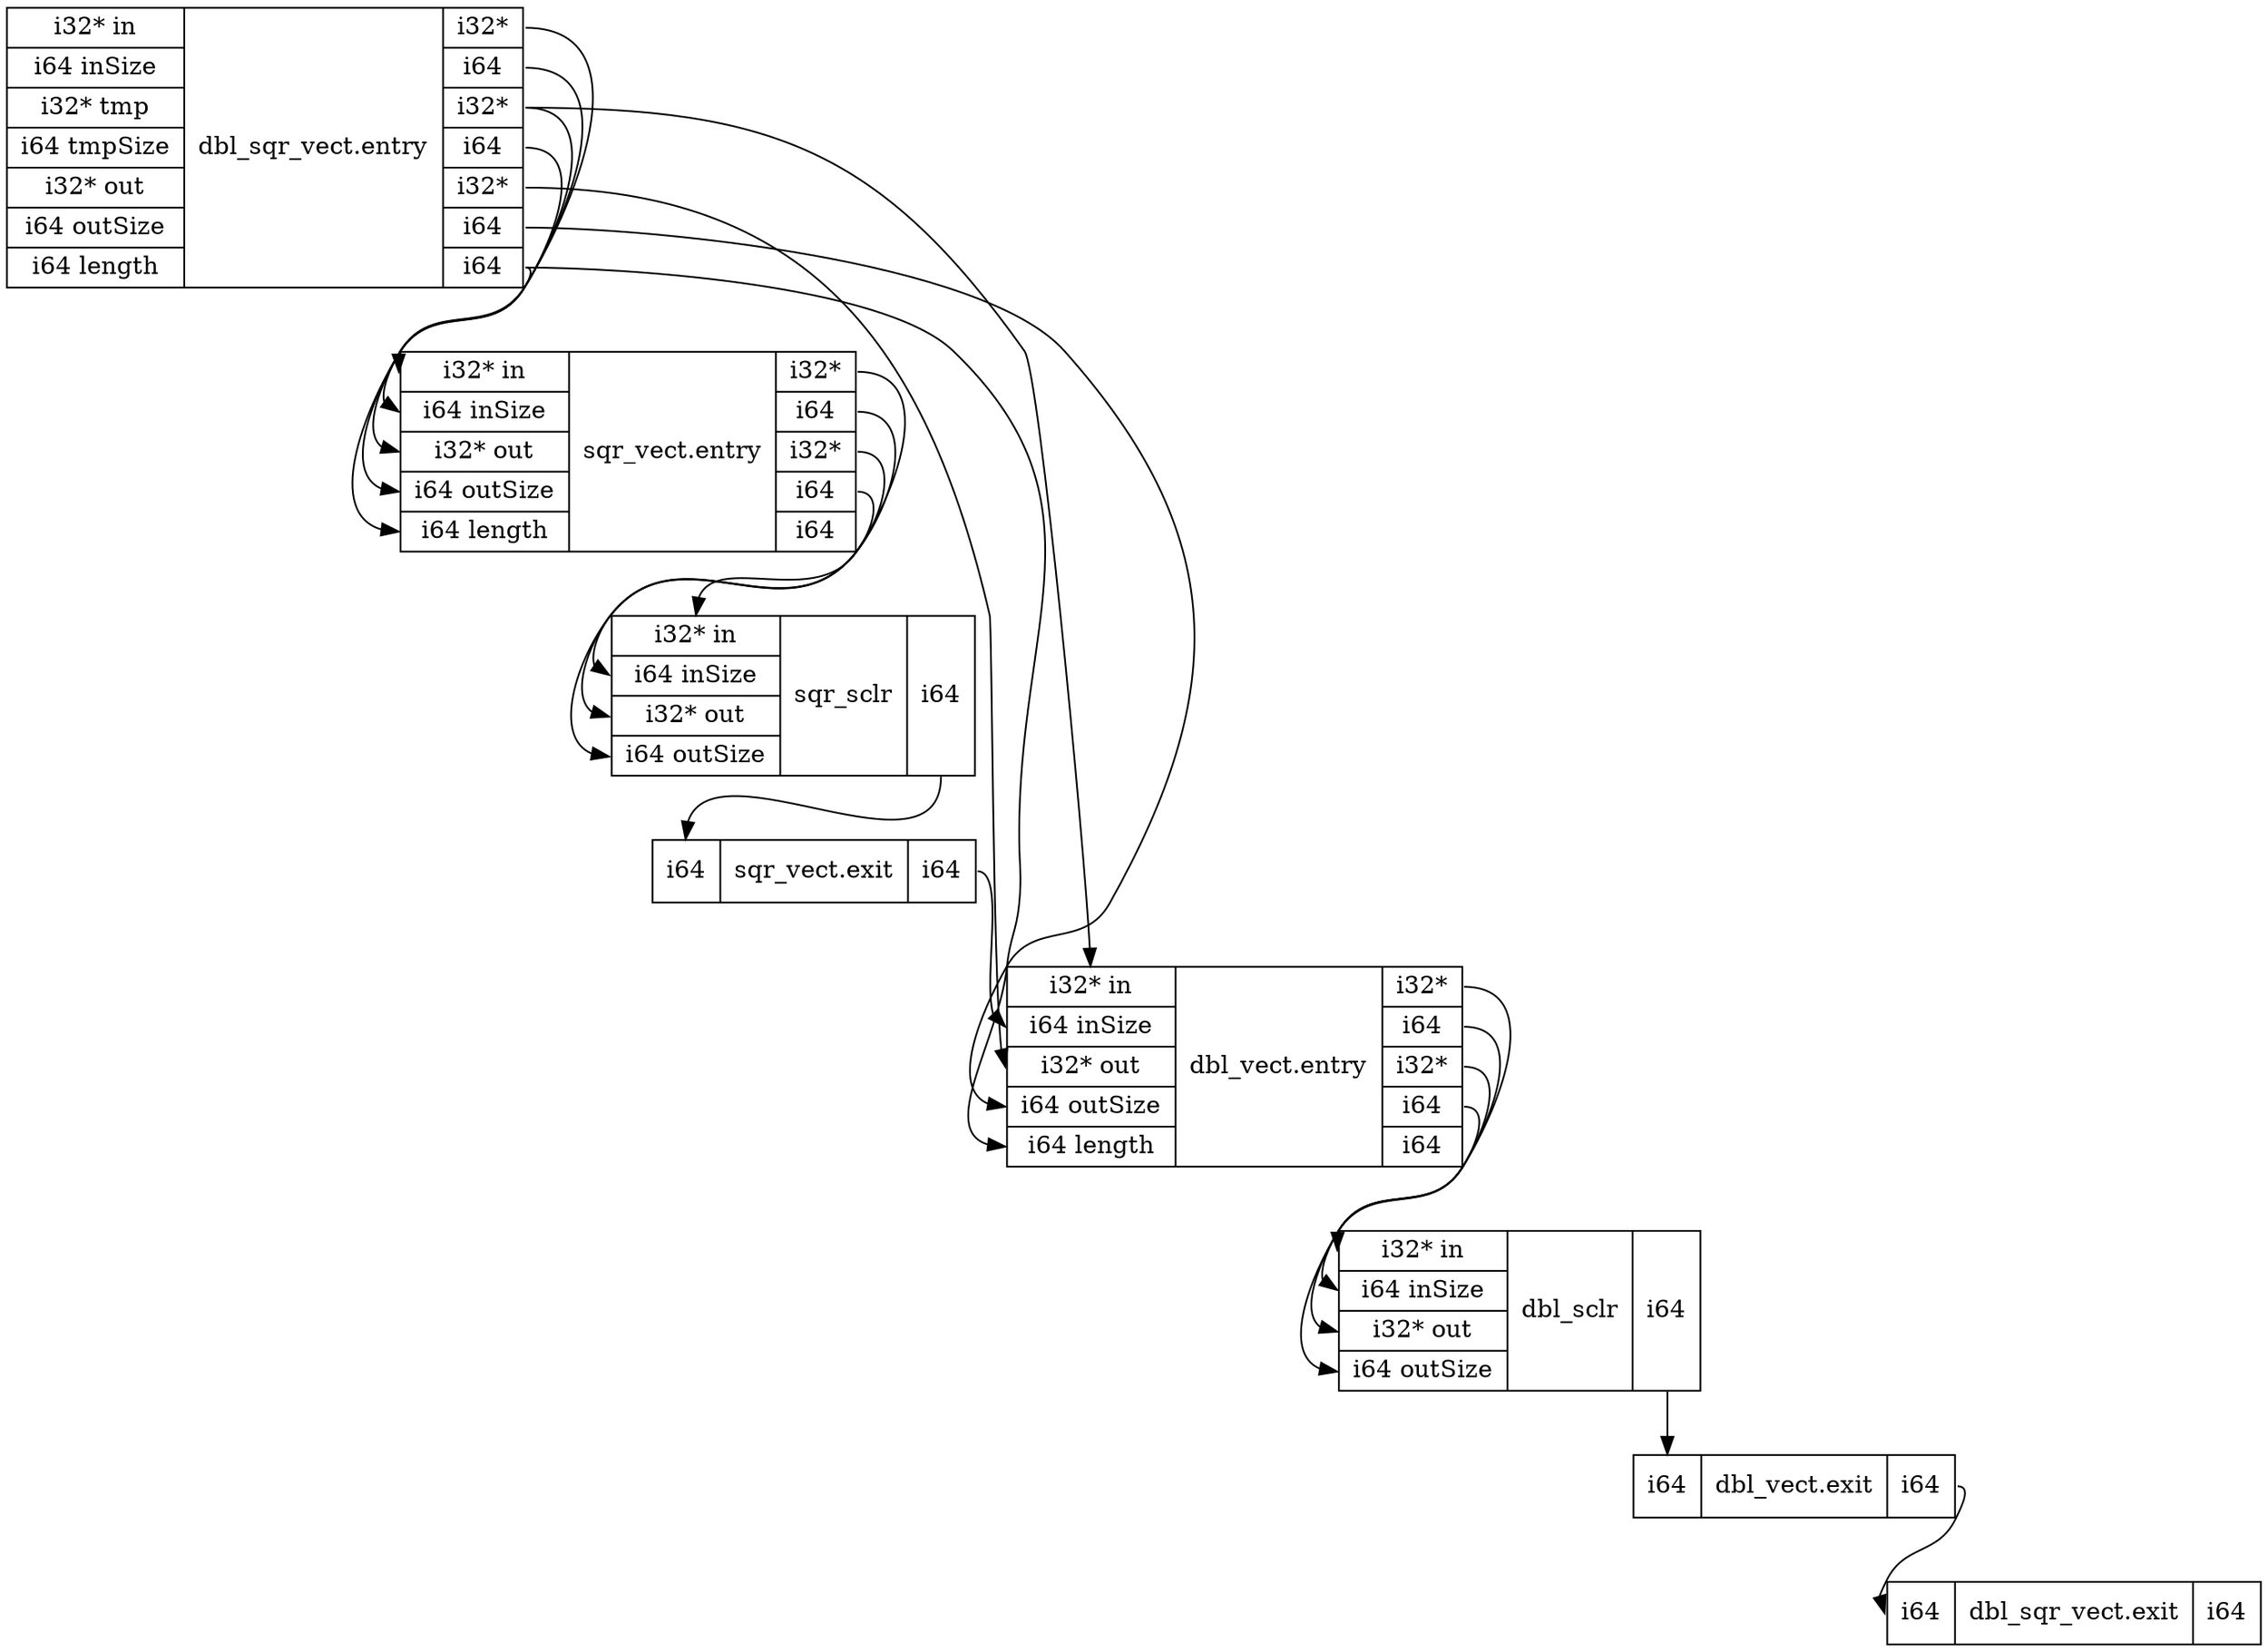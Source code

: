 digraph structs {
	node [shape=record];
	"dbl_vect.exit" [label="{<i0>i64}|dbl_vect.exit|{<o0>i64}"];
	"dbl_sqr_vect.exit" [label="{<i0>i64}|dbl_sqr_vect.exit|{<o0>i64}"];
	"sqr_sclr" [label="{<i0>i32* in|<i1>i64 inSize|<i2>i32* out|<i3>i64 outSize}|sqr_sclr|{<o0>i64}"];
	"dbl_sclr" [label="{<i0>i32* in|<i1>i64 inSize|<i2>i32* out|<i3>i64 outSize}|dbl_sclr|{<o0>i64}"];
	"sqr_vect.exit" [label="{<i0>i64}|sqr_vect.exit|{<o0>i64}"];
	"dbl_sqr_vect.entry" [label="{<i0>i32* in|<i1>i64 inSize|<i2>i32* tmp|<i3>i64 tmpSize|<i4>i32* out|<i5>i64 outSize|<i6>i64 length}|dbl_sqr_vect.entry|{<o0>i32*|<o1>i64|<o2>i32*|<o3>i64|<o4>i32*|<o5>i64|<o6>i64}"];
	"sqr_vect.entry" [label="{<i0>i32* in|<i1>i64 inSize|<i2>i32* out|<i3>i64 outSize|<i4>i64 length}|sqr_vect.entry|{<o0>i32*|<o1>i64|<o2>i32*|<o3>i64|<o4>i64}"];
	"dbl_vect.entry" [label="{<i0>i32* in|<i1>i64 inSize|<i2>i32* out|<i3>i64 outSize|<i4>i64 length}|dbl_vect.entry|{<o0>i32*|<o1>i64|<o2>i32*|<o3>i64|<o4>i64}"];

	"dbl_sclr" -> "dbl_vect.exit" [tailport=o0, headport=i0, ];
	"dbl_sqr_vect.entry" -> "dbl_vect.entry" [tailport=o4, headport=i2, ];
	"sqr_vect.entry" -> "sqr_sclr" [tailport=o3, headport=i3, ];
	"dbl_sqr_vect.entry" -> "dbl_vect.entry" [tailport=o6, headport=i4, ];
	"dbl_sqr_vect.entry" -> "sqr_vect.entry" [tailport=o6, headport=i4, ];
	"dbl_sqr_vect.entry" -> "sqr_vect.entry" [tailport=o3, headport=i3, ];
	"sqr_vect.entry" -> "sqr_sclr" [tailport=o2, headport=i2, ];
	"dbl_sqr_vect.entry" -> "dbl_vect.entry" [tailport=o2, headport=i0, ];
	"dbl_sqr_vect.entry" -> "sqr_vect.entry" [tailport=o2, headport=i2, ];
	"sqr_vect.entry" -> "sqr_sclr" [tailport=o1, headport=i1, ];
	"dbl_vect.entry" -> "dbl_sclr" [tailport=o3, headport=i3, ];
	"dbl_sqr_vect.entry" -> "sqr_vect.entry" [tailport=o1, headport=i1, ];
	"sqr_vect.entry" -> "sqr_sclr" [tailport=o0, headport=i0, ];
	"dbl_vect.entry" -> "dbl_sclr" [tailport=o2, headport=i2, ];
	"dbl_sqr_vect.entry" -> "sqr_vect.entry" [tailport=o0, headport=i0, ];
	"sqr_vect.exit" -> "dbl_vect.entry" [tailport=o0, headport=i1, ];
	"dbl_sqr_vect.entry" -> "dbl_vect.entry" [tailport=o5, headport=i3, ];
	"sqr_sclr" -> "sqr_vect.exit" [tailport=o0, headport=i0, ];
	"dbl_vect.exit" -> "dbl_sqr_vect.exit" [tailport=o0, headport=i0, ];
	"dbl_vect.entry" -> "dbl_sclr" [tailport=o0, headport=i0, ];
	"dbl_vect.entry" -> "dbl_sclr" [tailport=o1, headport=i1, ];
}
